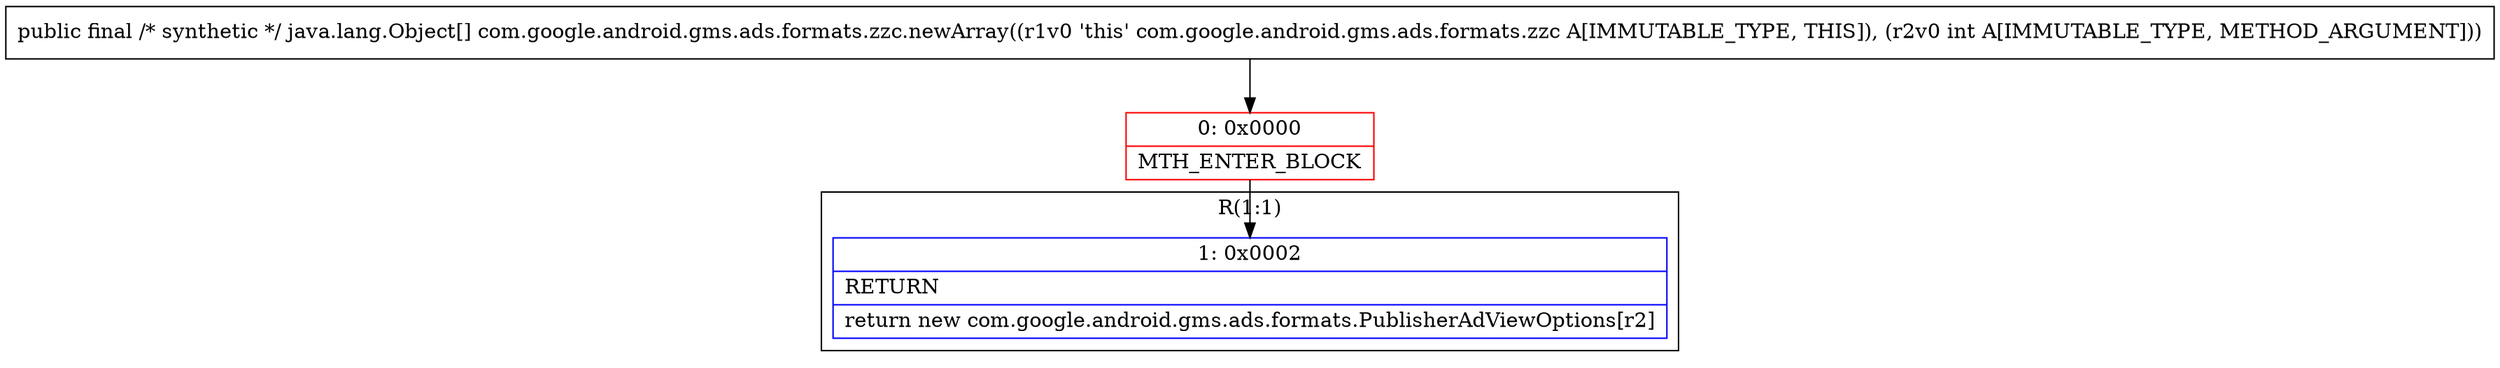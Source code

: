 digraph "CFG forcom.google.android.gms.ads.formats.zzc.newArray(I)[Ljava\/lang\/Object;" {
subgraph cluster_Region_479068610 {
label = "R(1:1)";
node [shape=record,color=blue];
Node_1 [shape=record,label="{1\:\ 0x0002|RETURN\l|return new com.google.android.gms.ads.formats.PublisherAdViewOptions[r2]\l}"];
}
Node_0 [shape=record,color=red,label="{0\:\ 0x0000|MTH_ENTER_BLOCK\l}"];
MethodNode[shape=record,label="{public final \/* synthetic *\/ java.lang.Object[] com.google.android.gms.ads.formats.zzc.newArray((r1v0 'this' com.google.android.gms.ads.formats.zzc A[IMMUTABLE_TYPE, THIS]), (r2v0 int A[IMMUTABLE_TYPE, METHOD_ARGUMENT])) }"];
MethodNode -> Node_0;
Node_0 -> Node_1;
}

